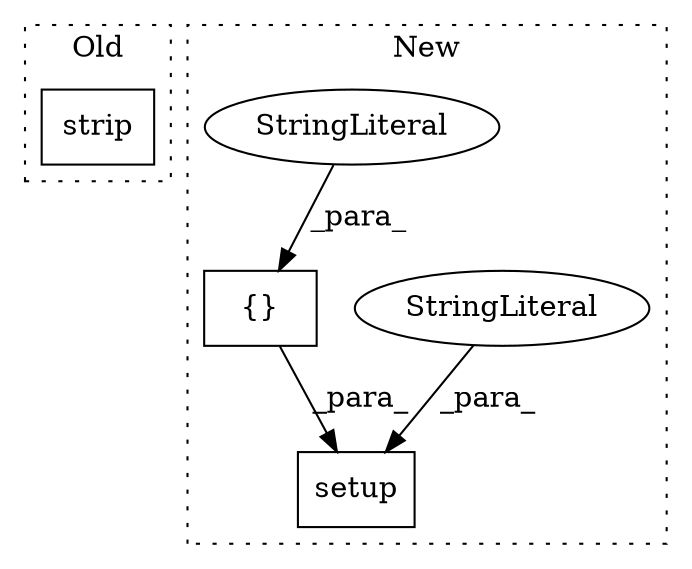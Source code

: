 digraph G {
subgraph cluster0 {
1 [label="strip" a="32" s="520" l="7" shape="box"];
label = "Old";
style="dotted";
}
subgraph cluster1 {
2 [label="setup" a="32" s="286,577" l="6,1" shape="box"];
3 [label="StringLiteral" a="45" s="318" l="43" shape="ellipse"];
4 [label="{}" a="4" s="537,575" l="1,1" shape="box"];
5 [label="StringLiteral" a="45" s="545" l="17" shape="ellipse"];
label = "New";
style="dotted";
}
3 -> 2 [label="_para_"];
4 -> 2 [label="_para_"];
5 -> 4 [label="_para_"];
}